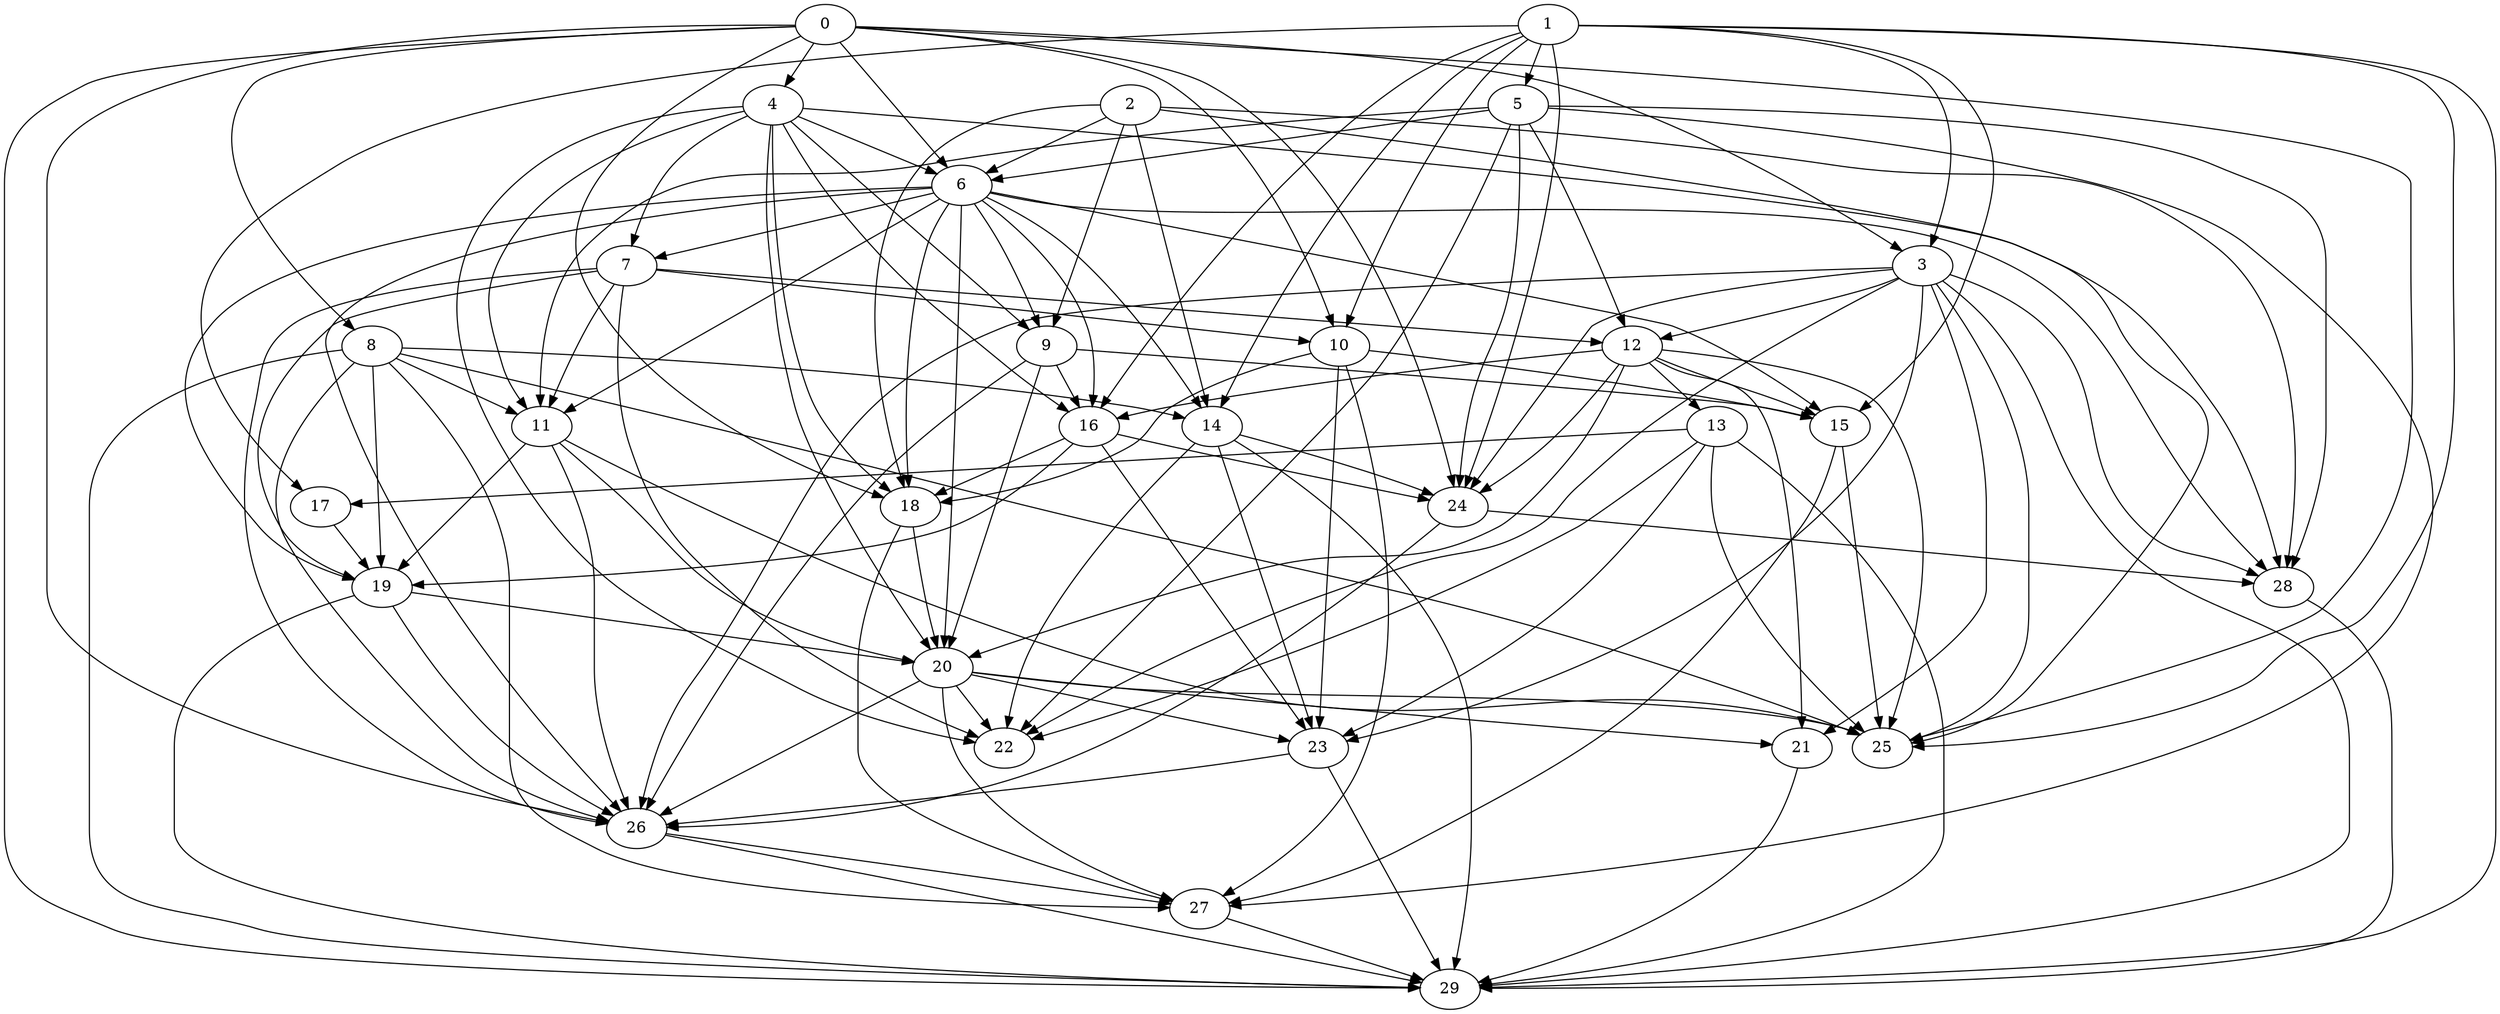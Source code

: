 digraph "Random_Nodes_30_Density_4.33_CCR_10.05_WeightType_Random_GB_Homogeneous-2" {
0 [Weight=2];
1 [Weight=7];
4 [Weight=7];
5 [Weight=8];
2 [Weight=8];
6 [Weight=7];
3 [Weight=2];
7 [Weight=3];
12 [Weight=2];
9 [Weight=2];
13 [Weight=7];
8 [Weight=8];
10 [Weight=10];
16 [Weight=5];
17 [Weight=6];
11 [Weight=4];
19 [Weight=5];
14 [Weight=3];
18 [Weight=4];
20 [Weight=9];
24 [Weight=6];
23 [Weight=5];
26 [Weight=10];
28 [Weight=9];
15 [Weight=5];
21 [Weight=7];
27 [Weight=6];
22 [Weight=9];
29 [Weight=5];
25 [Weight=3];
8 -> 19 [Weight=5];
19 -> 20 [Weight=14];
5 -> 28 [Weight=16];
6 -> 20 [Weight=18];
12 -> 13 [Weight=23];
13 -> 17 [Weight=14];
1 -> 25 [Weight=23];
1 -> 17 [Weight=12];
4 -> 18 [Weight=21];
20 -> 27 [Weight=21];
4 -> 7 [Weight=14];
11 -> 25 [Weight=7];
8 -> 14 [Weight=23];
12 -> 24 [Weight=16];
3 -> 21 [Weight=9];
0 -> 10 [Weight=9];
11 -> 19 [Weight=7];
8 -> 26 [Weight=12];
16 -> 23 [Weight=23];
8 -> 29 [Weight=14];
13 -> 22 [Weight=14];
10 -> 18 [Weight=23];
23 -> 29 [Weight=5];
20 -> 23 [Weight=16];
23 -> 26 [Weight=7];
8 -> 11 [Weight=14];
2 -> 18 [Weight=23];
4 -> 16 [Weight=12];
14 -> 24 [Weight=23];
10 -> 15 [Weight=9];
5 -> 27 [Weight=16];
27 -> 29 [Weight=9];
19 -> 29 [Weight=7];
6 -> 18 [Weight=5];
13 -> 29 [Weight=16];
2 -> 6 [Weight=5];
9 -> 15 [Weight=9];
9 -> 16 [Weight=23];
0 -> 3 [Weight=16];
14 -> 29 [Weight=5];
19 -> 26 [Weight=9];
6 -> 14 [Weight=14];
2 -> 28 [Weight=14];
9 -> 20 [Weight=5];
16 -> 18 [Weight=9];
1 -> 29 [Weight=18];
8 -> 25 [Weight=5];
9 -> 26 [Weight=21];
5 -> 12 [Weight=14];
7 -> 12 [Weight=7];
3 -> 25 [Weight=9];
1 -> 16 [Weight=5];
6 -> 15 [Weight=7];
28 -> 29 [Weight=23];
10 -> 23 [Weight=7];
0 -> 6 [Weight=21];
1 -> 15 [Weight=16];
4 -> 6 [Weight=21];
1 -> 24 [Weight=16];
7 -> 22 [Weight=18];
11 -> 26 [Weight=23];
1 -> 3 [Weight=7];
6 -> 9 [Weight=14];
0 -> 4 [Weight=12];
11 -> 20 [Weight=7];
4 -> 28 [Weight=9];
24 -> 26 [Weight=14];
3 -> 28 [Weight=14];
0 -> 18 [Weight=21];
14 -> 22 [Weight=14];
6 -> 7 [Weight=12];
1 -> 14 [Weight=5];
2 -> 25 [Weight=7];
5 -> 24 [Weight=7];
2 -> 14 [Weight=18];
15 -> 25 [Weight=16];
26 -> 27 [Weight=7];
7 -> 10 [Weight=21];
6 -> 19 [Weight=18];
5 -> 6 [Weight=12];
3 -> 23 [Weight=7];
3 -> 29 [Weight=7];
0 -> 26 [Weight=12];
3 -> 24 [Weight=7];
20 -> 25 [Weight=21];
20 -> 21 [Weight=12];
3 -> 22 [Weight=5];
0 -> 8 [Weight=21];
13 -> 23 [Weight=16];
12 -> 25 [Weight=5];
8 -> 27 [Weight=5];
6 -> 16 [Weight=9];
10 -> 27 [Weight=14];
16 -> 19 [Weight=12];
26 -> 29 [Weight=5];
6 -> 26 [Weight=14];
16 -> 24 [Weight=9];
21 -> 29 [Weight=16];
0 -> 25 [Weight=23];
4 -> 22 [Weight=21];
13 -> 25 [Weight=18];
4 -> 11 [Weight=5];
12 -> 20 [Weight=23];
0 -> 29 [Weight=9];
1 -> 5 [Weight=12];
15 -> 27 [Weight=9];
0 -> 24 [Weight=16];
2 -> 9 [Weight=12];
20 -> 26 [Weight=21];
3 -> 12 [Weight=23];
7 -> 19 [Weight=18];
3 -> 26 [Weight=9];
4 -> 20 [Weight=12];
5 -> 11 [Weight=16];
14 -> 23 [Weight=7];
4 -> 9 [Weight=12];
20 -> 22 [Weight=7];
7 -> 26 [Weight=16];
24 -> 28 [Weight=23];
12 -> 16 [Weight=18];
12 -> 15 [Weight=14];
7 -> 11 [Weight=21];
12 -> 21 [Weight=23];
18 -> 27 [Weight=21];
6 -> 11 [Weight=18];
5 -> 22 [Weight=23];
1 -> 10 [Weight=5];
17 -> 19 [Weight=7];
18 -> 20 [Weight=5];
6 -> 28 [Weight=9];
}
